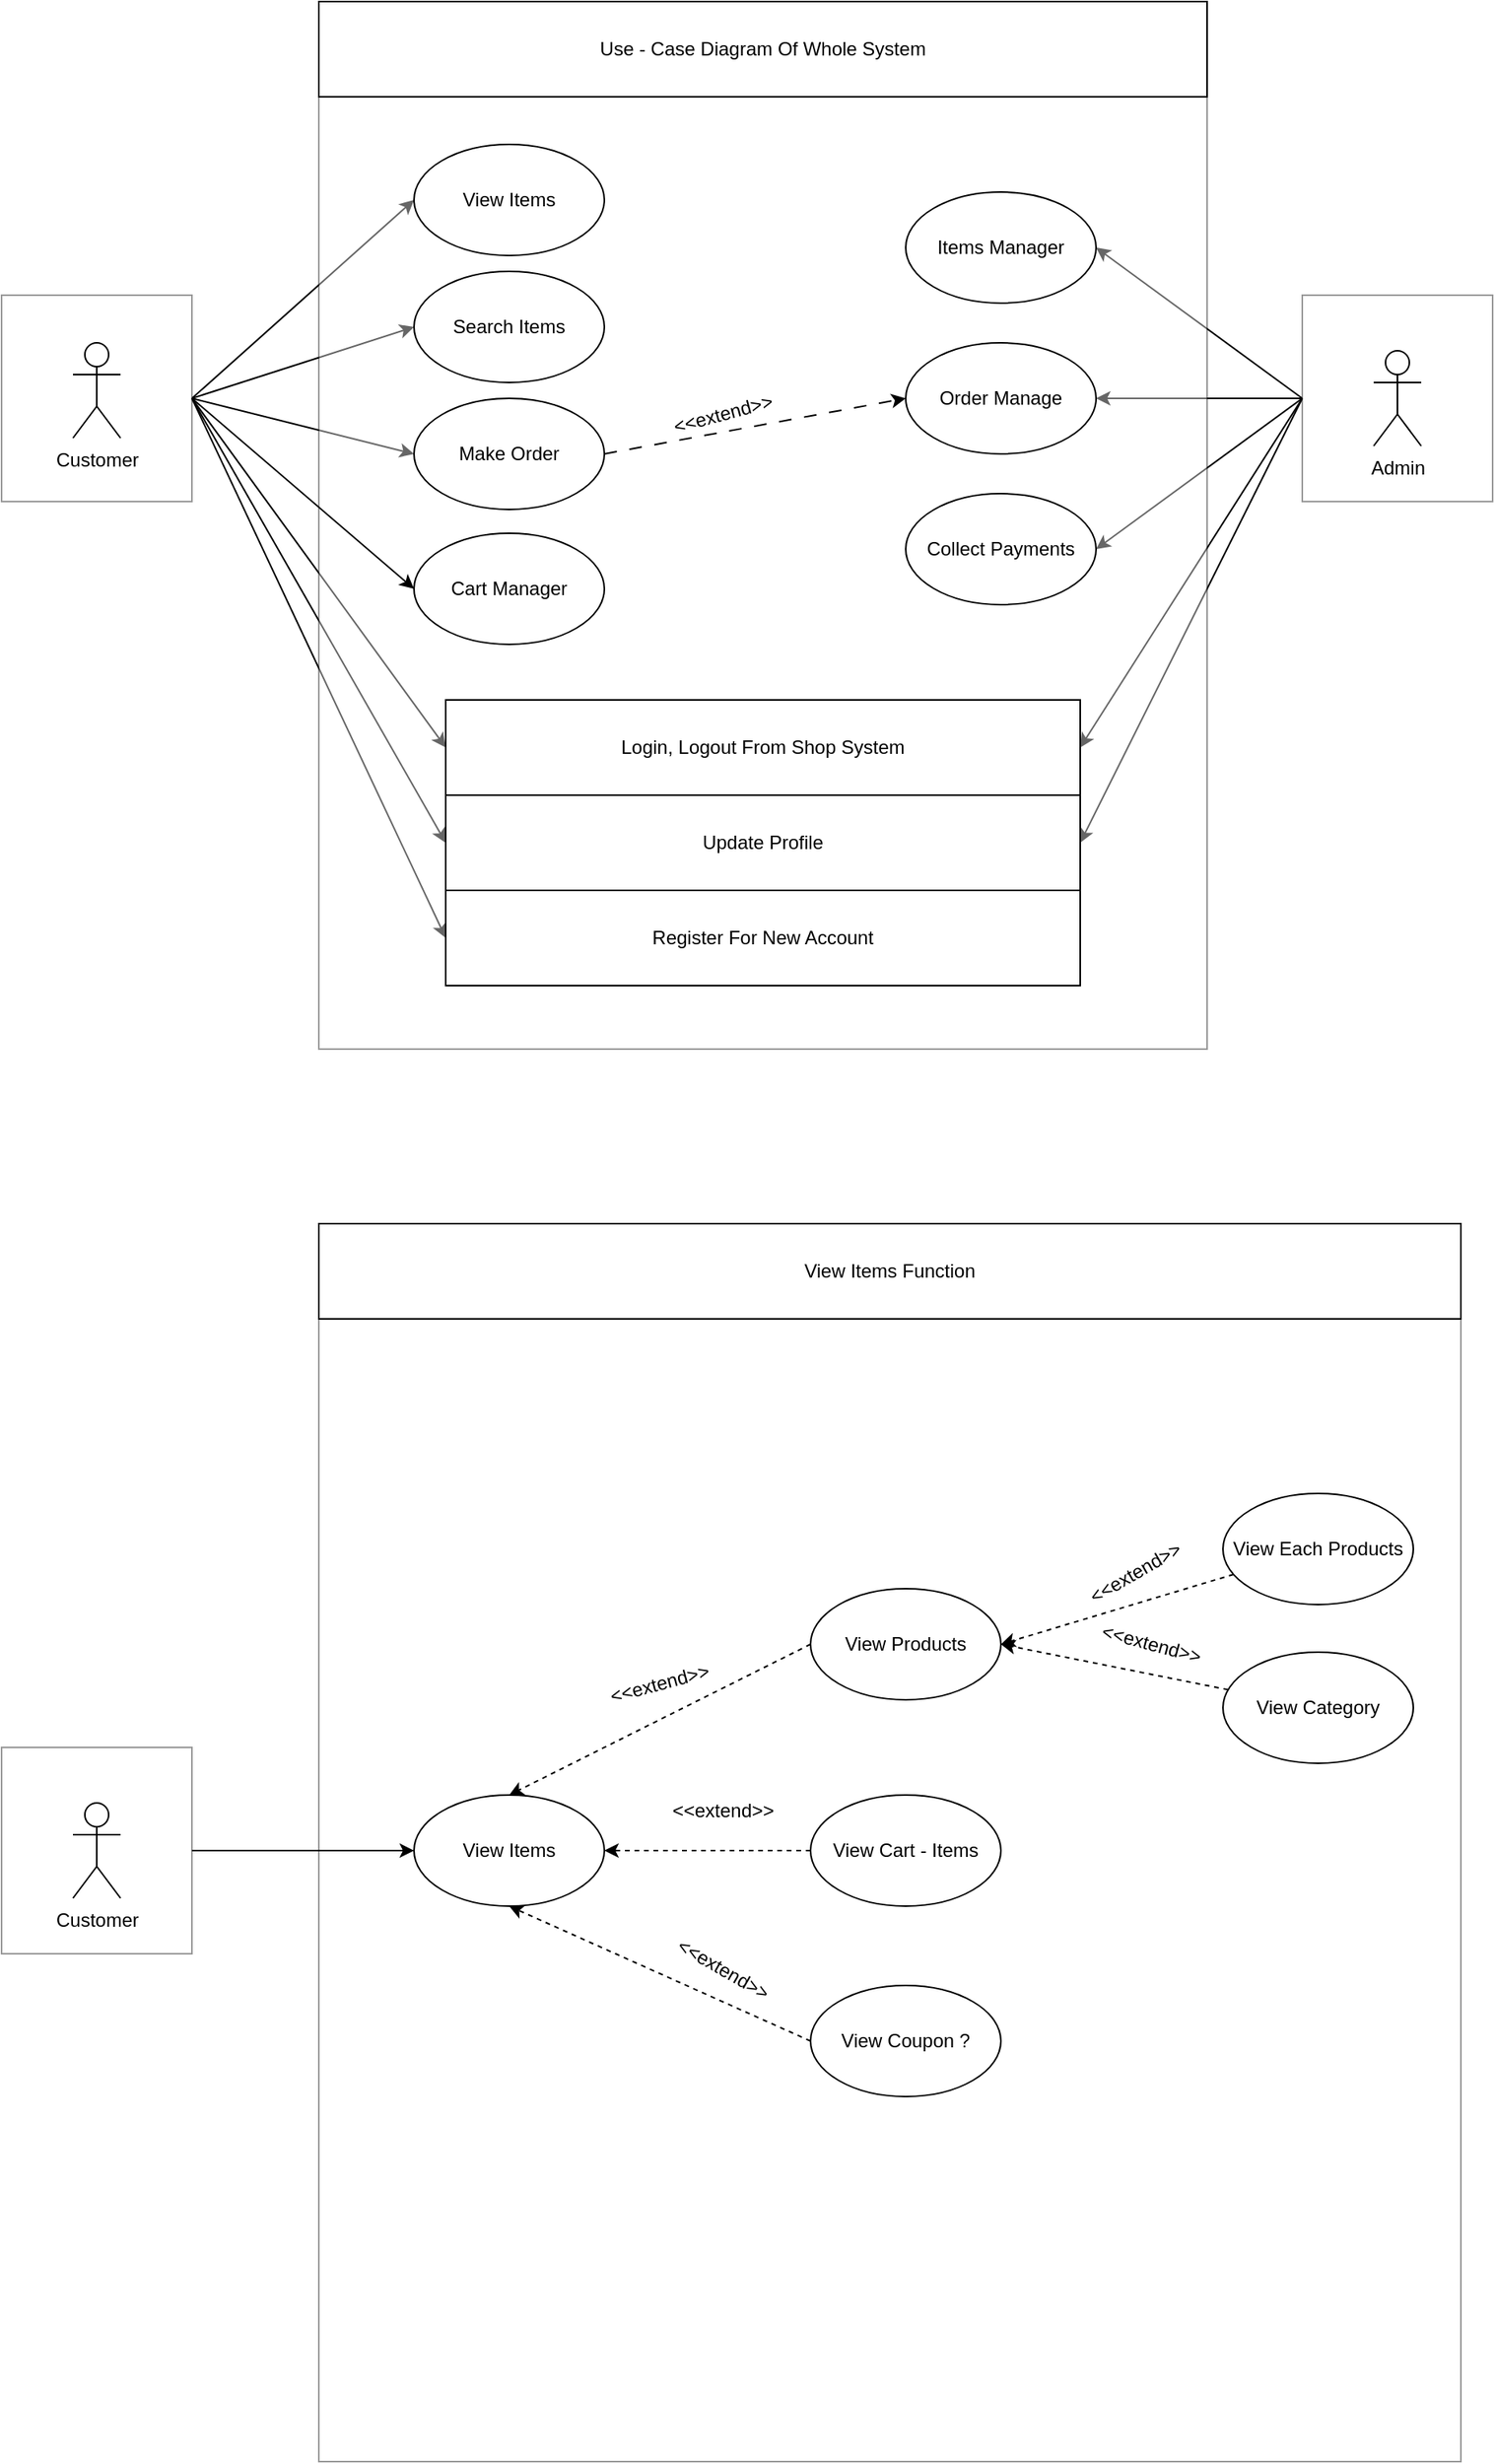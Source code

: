 <mxfile version="21.7.5" type="github">
  <diagram name="Page-1" id="0Hc2ZSXkxQ6GikdhPmCp">
    <mxGraphModel dx="3567" dy="1820" grid="1" gridSize="10" guides="1" tooltips="1" connect="1" arrows="1" fold="1" page="1" pageScale="1" pageWidth="850" pageHeight="1100" math="0" shadow="0">
      <root>
        <mxCell id="0" />
        <mxCell id="1" parent="0" />
        <mxCell id="q5C7g-lwRiDyIhiuwjWe-39" style="rounded=0;orthogonalLoop=1;jettySize=auto;html=1;entryX=1;entryY=0.5;entryDx=0;entryDy=0;exitX=0;exitY=0.5;exitDx=0;exitDy=0;" parent="1" source="q5C7g-lwRiDyIhiuwjWe-14" target="q5C7g-lwRiDyIhiuwjWe-26" edge="1">
          <mxGeometry relative="1" as="geometry" />
        </mxCell>
        <mxCell id="q5C7g-lwRiDyIhiuwjWe-40" style="rounded=0;orthogonalLoop=1;jettySize=auto;html=1;entryX=1;entryY=0.5;entryDx=0;entryDy=0;" parent="1" source="q5C7g-lwRiDyIhiuwjWe-14" target="q5C7g-lwRiDyIhiuwjWe-27" edge="1">
          <mxGeometry relative="1" as="geometry" />
        </mxCell>
        <mxCell id="q5C7g-lwRiDyIhiuwjWe-41" style="rounded=0;orthogonalLoop=1;jettySize=auto;html=1;entryX=1;entryY=0.5;entryDx=0;entryDy=0;exitX=0;exitY=0.5;exitDx=0;exitDy=0;" parent="1" source="q5C7g-lwRiDyIhiuwjWe-14" target="q5C7g-lwRiDyIhiuwjWe-28" edge="1">
          <mxGeometry relative="1" as="geometry" />
        </mxCell>
        <mxCell id="q5C7g-lwRiDyIhiuwjWe-53" style="rounded=0;orthogonalLoop=1;jettySize=auto;html=1;entryX=1;entryY=0.5;entryDx=0;entryDy=0;exitX=0;exitY=0.5;exitDx=0;exitDy=0;" parent="1" source="q5C7g-lwRiDyIhiuwjWe-14" target="q5C7g-lwRiDyIhiuwjWe-46" edge="1">
          <mxGeometry relative="1" as="geometry" />
        </mxCell>
        <mxCell id="q5C7g-lwRiDyIhiuwjWe-54" style="rounded=0;orthogonalLoop=1;jettySize=auto;html=1;entryX=1;entryY=0.5;entryDx=0;entryDy=0;exitX=0;exitY=0.5;exitDx=0;exitDy=0;" parent="1" source="q5C7g-lwRiDyIhiuwjWe-14" target="q5C7g-lwRiDyIhiuwjWe-47" edge="1">
          <mxGeometry relative="1" as="geometry" />
        </mxCell>
        <mxCell id="q5C7g-lwRiDyIhiuwjWe-14" value="" style="rounded=0;whiteSpace=wrap;html=1;opacity=40;" parent="1" vertex="1">
          <mxGeometry x="900" y="365" width="120" height="130" as="geometry" />
        </mxCell>
        <mxCell id="q5C7g-lwRiDyIhiuwjWe-15" style="rounded=0;orthogonalLoop=1;jettySize=auto;html=1;exitX=1;exitY=0.5;exitDx=0;exitDy=0;entryX=0;entryY=0.5;entryDx=0;entryDy=0;" parent="1" source="q5C7g-lwRiDyIhiuwjWe-13" target="q5C7g-lwRiDyIhiuwjWe-8" edge="1">
          <mxGeometry relative="1" as="geometry" />
        </mxCell>
        <mxCell id="q5C7g-lwRiDyIhiuwjWe-20" style="rounded=0;orthogonalLoop=1;jettySize=auto;html=1;entryX=0;entryY=0.5;entryDx=0;entryDy=0;exitX=1;exitY=0.5;exitDx=0;exitDy=0;" parent="1" source="q5C7g-lwRiDyIhiuwjWe-13" target="q5C7g-lwRiDyIhiuwjWe-17" edge="1">
          <mxGeometry relative="1" as="geometry">
            <mxPoint x="205" y="410" as="sourcePoint" />
          </mxGeometry>
        </mxCell>
        <mxCell id="q5C7g-lwRiDyIhiuwjWe-36" style="rounded=0;orthogonalLoop=1;jettySize=auto;html=1;entryX=0;entryY=0.5;entryDx=0;entryDy=0;exitX=1;exitY=0.5;exitDx=0;exitDy=0;" parent="1" source="q5C7g-lwRiDyIhiuwjWe-13" target="q5C7g-lwRiDyIhiuwjWe-34" edge="1">
          <mxGeometry relative="1" as="geometry" />
        </mxCell>
        <mxCell id="q5C7g-lwRiDyIhiuwjWe-50" style="rounded=0;orthogonalLoop=1;jettySize=auto;html=1;entryX=0;entryY=0.5;entryDx=0;entryDy=0;exitX=1;exitY=0.5;exitDx=0;exitDy=0;" parent="1" source="q5C7g-lwRiDyIhiuwjWe-13" target="q5C7g-lwRiDyIhiuwjWe-46" edge="1">
          <mxGeometry relative="1" as="geometry" />
        </mxCell>
        <mxCell id="q5C7g-lwRiDyIhiuwjWe-51" style="rounded=0;orthogonalLoop=1;jettySize=auto;html=1;entryX=0;entryY=0.5;entryDx=0;entryDy=0;exitX=1;exitY=0.5;exitDx=0;exitDy=0;" parent="1" source="q5C7g-lwRiDyIhiuwjWe-13" target="q5C7g-lwRiDyIhiuwjWe-47" edge="1">
          <mxGeometry relative="1" as="geometry" />
        </mxCell>
        <mxCell id="q5C7g-lwRiDyIhiuwjWe-52" style="rounded=0;orthogonalLoop=1;jettySize=auto;html=1;entryX=0;entryY=0.5;entryDx=0;entryDy=0;exitX=1;exitY=0.5;exitDx=0;exitDy=0;" parent="1" source="q5C7g-lwRiDyIhiuwjWe-13" target="q5C7g-lwRiDyIhiuwjWe-48" edge="1">
          <mxGeometry relative="1" as="geometry" />
        </mxCell>
        <mxCell id="q5C7g-lwRiDyIhiuwjWe-13" value="" style="rounded=0;whiteSpace=wrap;html=1;opacity=40;" parent="1" vertex="1">
          <mxGeometry x="80" y="365" width="120" height="130" as="geometry" />
        </mxCell>
        <mxCell id="q5C7g-lwRiDyIhiuwjWe-3" value="" style="rounded=0;whiteSpace=wrap;html=1;opacity=40;" parent="1" vertex="1">
          <mxGeometry x="280" y="240" width="560" height="600" as="geometry" />
        </mxCell>
        <mxCell id="q5C7g-lwRiDyIhiuwjWe-1" value="Customer" style="shape=umlActor;verticalLabelPosition=bottom;verticalAlign=top;html=1;outlineConnect=0;" parent="1" vertex="1">
          <mxGeometry x="125" y="395" width="30" height="60" as="geometry" />
        </mxCell>
        <mxCell id="q5C7g-lwRiDyIhiuwjWe-5" value="Admin" style="shape=umlActor;verticalLabelPosition=bottom;verticalAlign=top;html=1;outlineConnect=0;" parent="1" vertex="1">
          <mxGeometry x="945" y="400" width="30" height="60" as="geometry" />
        </mxCell>
        <mxCell id="q5C7g-lwRiDyIhiuwjWe-8" value="View Items" style="ellipse;whiteSpace=wrap;html=1;" parent="1" vertex="1">
          <mxGeometry x="340" y="270" width="120" height="70" as="geometry" />
        </mxCell>
        <mxCell id="q5C7g-lwRiDyIhiuwjWe-17" value="Search Items" style="ellipse;whiteSpace=wrap;html=1;" parent="1" vertex="1">
          <mxGeometry x="340" y="350" width="120" height="70" as="geometry" />
        </mxCell>
        <mxCell id="q5C7g-lwRiDyIhiuwjWe-18" value="Cart Manager" style="ellipse;whiteSpace=wrap;html=1;" parent="1" vertex="1">
          <mxGeometry x="340" y="515" width="120" height="70" as="geometry" />
        </mxCell>
        <mxCell id="q5C7g-lwRiDyIhiuwjWe-23" style="rounded=0;orthogonalLoop=1;jettySize=auto;html=1;exitX=1;exitY=0.5;exitDx=0;exitDy=0;entryX=0;entryY=0.5;entryDx=0;entryDy=0;" parent="1" source="q5C7g-lwRiDyIhiuwjWe-13" target="q5C7g-lwRiDyIhiuwjWe-18" edge="1">
          <mxGeometry relative="1" as="geometry">
            <mxPoint x="200" y="480" as="sourcePoint" />
            <mxPoint x="340" y="390" as="targetPoint" />
          </mxGeometry>
        </mxCell>
        <mxCell id="q5C7g-lwRiDyIhiuwjWe-26" value="Items Manager" style="ellipse;whiteSpace=wrap;html=1;" parent="1" vertex="1">
          <mxGeometry x="650" y="300" width="120" height="70" as="geometry" />
        </mxCell>
        <mxCell id="q5C7g-lwRiDyIhiuwjWe-27" value="Order Manage" style="ellipse;whiteSpace=wrap;html=1;" parent="1" vertex="1">
          <mxGeometry x="650" y="395" width="120" height="70" as="geometry" />
        </mxCell>
        <mxCell id="q5C7g-lwRiDyIhiuwjWe-28" value="Collect Payments" style="ellipse;whiteSpace=wrap;html=1;" parent="1" vertex="1">
          <mxGeometry x="650" y="490" width="120" height="70" as="geometry" />
        </mxCell>
        <mxCell id="q5C7g-lwRiDyIhiuwjWe-44" style="rounded=0;orthogonalLoop=1;jettySize=auto;html=1;dashed=1;dashPattern=8 8;entryX=0;entryY=0.5;entryDx=0;entryDy=0;exitX=1;exitY=0.5;exitDx=0;exitDy=0;" parent="1" source="q5C7g-lwRiDyIhiuwjWe-34" target="q5C7g-lwRiDyIhiuwjWe-27" edge="1">
          <mxGeometry relative="1" as="geometry" />
        </mxCell>
        <mxCell id="q5C7g-lwRiDyIhiuwjWe-34" value="Make Order" style="ellipse;whiteSpace=wrap;html=1;" parent="1" vertex="1">
          <mxGeometry x="340" y="430" width="120" height="70" as="geometry" />
        </mxCell>
        <mxCell id="q5C7g-lwRiDyIhiuwjWe-45" value="&amp;lt;&amp;lt;extend&amp;gt;&amp;gt;" style="text;html=1;strokeColor=none;fillColor=none;align=center;verticalAlign=middle;whiteSpace=wrap;rounded=0;direction=south;rotation=-15;" parent="1" vertex="1">
          <mxGeometry x="520" y="410" width="30" height="60" as="geometry" />
        </mxCell>
        <mxCell id="q5C7g-lwRiDyIhiuwjWe-46" value="Login, Logout From Shop System" style="rounded=0;whiteSpace=wrap;html=1;" parent="1" vertex="1">
          <mxGeometry x="360" y="620" width="400" height="60" as="geometry" />
        </mxCell>
        <mxCell id="q5C7g-lwRiDyIhiuwjWe-47" value="Update Profile" style="rounded=0;whiteSpace=wrap;html=1;" parent="1" vertex="1">
          <mxGeometry x="360" y="680" width="400" height="60" as="geometry" />
        </mxCell>
        <mxCell id="q5C7g-lwRiDyIhiuwjWe-48" value="Register For New Account" style="rounded=0;whiteSpace=wrap;html=1;" parent="1" vertex="1">
          <mxGeometry x="360" y="740" width="400" height="60" as="geometry" />
        </mxCell>
        <mxCell id="q5C7g-lwRiDyIhiuwjWe-56" value="Use - Case Diagram Of Whole System" style="rounded=0;whiteSpace=wrap;html=1;" parent="1" vertex="1">
          <mxGeometry x="280" y="180" width="560" height="60" as="geometry" />
        </mxCell>
        <mxCell id="S2lK1irbdkIM5nG1B2_A-1" value="" style="rounded=0;whiteSpace=wrap;html=1;opacity=40;" parent="1" vertex="1">
          <mxGeometry x="280" y="1010" width="720" height="720" as="geometry" />
        </mxCell>
        <mxCell id="S2lK1irbdkIM5nG1B2_A-2" value="View Items Function" style="rounded=0;whiteSpace=wrap;html=1;" parent="1" vertex="1">
          <mxGeometry x="280" y="950" width="720" height="60" as="geometry" />
        </mxCell>
        <mxCell id="S2lK1irbdkIM5nG1B2_A-7" style="edgeStyle=orthogonalEdgeStyle;rounded=0;orthogonalLoop=1;jettySize=auto;html=1;" parent="1" source="S2lK1irbdkIM5nG1B2_A-3" target="S2lK1irbdkIM5nG1B2_A-5" edge="1">
          <mxGeometry relative="1" as="geometry" />
        </mxCell>
        <mxCell id="S2lK1irbdkIM5nG1B2_A-3" value="" style="rounded=0;whiteSpace=wrap;html=1;opacity=40;" parent="1" vertex="1">
          <mxGeometry x="80" y="1280" width="120" height="130" as="geometry" />
        </mxCell>
        <mxCell id="S2lK1irbdkIM5nG1B2_A-4" value="Customer" style="shape=umlActor;verticalLabelPosition=bottom;verticalAlign=top;html=1;outlineConnect=0;" parent="1" vertex="1">
          <mxGeometry x="125" y="1315" width="30" height="60" as="geometry" />
        </mxCell>
        <mxCell id="S2lK1irbdkIM5nG1B2_A-5" value="View Items" style="ellipse;whiteSpace=wrap;html=1;" parent="1" vertex="1">
          <mxGeometry x="340" y="1310" width="120" height="70" as="geometry" />
        </mxCell>
        <mxCell id="S2lK1irbdkIM5nG1B2_A-20" style="rounded=0;orthogonalLoop=1;jettySize=auto;html=1;entryX=1;entryY=0.5;entryDx=0;entryDy=0;exitX=0;exitY=0.5;exitDx=0;exitDy=0;dashed=1;" parent="1" source="S2lK1irbdkIM5nG1B2_A-9" edge="1">
          <mxGeometry relative="1" as="geometry">
            <mxPoint x="542.3" y="1207.228" as="sourcePoint" />
            <mxPoint x="400" y="1310" as="targetPoint" />
          </mxGeometry>
        </mxCell>
        <mxCell id="S2lK1irbdkIM5nG1B2_A-9" value="View Products" style="ellipse;whiteSpace=wrap;html=1;" parent="1" vertex="1">
          <mxGeometry x="590" y="1180" width="120" height="70" as="geometry" />
        </mxCell>
        <mxCell id="S2lK1irbdkIM5nG1B2_A-22" style="rounded=0;orthogonalLoop=1;jettySize=auto;html=1;entryX=1;entryY=0.5;entryDx=0;entryDy=0;exitX=0;exitY=0.5;exitDx=0;exitDy=0;dashed=1;" parent="1" source="S2lK1irbdkIM5nG1B2_A-11" target="S2lK1irbdkIM5nG1B2_A-5" edge="1">
          <mxGeometry relative="1" as="geometry" />
        </mxCell>
        <mxCell id="S2lK1irbdkIM5nG1B2_A-11" value="View Cart - Items" style="ellipse;whiteSpace=wrap;html=1;" parent="1" vertex="1">
          <mxGeometry x="590" y="1310" width="120" height="70" as="geometry" />
        </mxCell>
        <mxCell id="S2lK1irbdkIM5nG1B2_A-21" style="rounded=0;orthogonalLoop=1;jettySize=auto;html=1;entryX=0.5;entryY=1;entryDx=0;entryDy=0;exitX=0;exitY=0.5;exitDx=0;exitDy=0;dashed=1;" parent="1" source="S2lK1irbdkIM5nG1B2_A-12" target="S2lK1irbdkIM5nG1B2_A-5" edge="1">
          <mxGeometry relative="1" as="geometry" />
        </mxCell>
        <mxCell id="S2lK1irbdkIM5nG1B2_A-12" value="View Coupon ?" style="ellipse;whiteSpace=wrap;html=1;" parent="1" vertex="1">
          <mxGeometry x="590" y="1430" width="120" height="70" as="geometry" />
        </mxCell>
        <mxCell id="aYBez-xFLwSCWmGJiX5v-5" style="rounded=0;orthogonalLoop=1;jettySize=auto;html=1;entryX=1;entryY=0.5;entryDx=0;entryDy=0;dashed=1;" edge="1" parent="1" source="aYBez-xFLwSCWmGJiX5v-1" target="S2lK1irbdkIM5nG1B2_A-9">
          <mxGeometry relative="1" as="geometry" />
        </mxCell>
        <mxCell id="aYBez-xFLwSCWmGJiX5v-1" value="View Category" style="ellipse;whiteSpace=wrap;html=1;" vertex="1" parent="1">
          <mxGeometry x="850" y="1220" width="120" height="70" as="geometry" />
        </mxCell>
        <mxCell id="aYBez-xFLwSCWmGJiX5v-4" style="rounded=0;orthogonalLoop=1;jettySize=auto;html=1;entryX=1;entryY=0.5;entryDx=0;entryDy=0;dashed=1;" edge="1" parent="1" source="aYBez-xFLwSCWmGJiX5v-2" target="S2lK1irbdkIM5nG1B2_A-9">
          <mxGeometry relative="1" as="geometry" />
        </mxCell>
        <mxCell id="aYBez-xFLwSCWmGJiX5v-2" value="View Each Products" style="ellipse;whiteSpace=wrap;html=1;" vertex="1" parent="1">
          <mxGeometry x="850" y="1120" width="120" height="70" as="geometry" />
        </mxCell>
        <mxCell id="aYBez-xFLwSCWmGJiX5v-6" value="&amp;lt;&amp;lt;extend&amp;gt;&amp;gt;" style="text;html=1;strokeColor=none;fillColor=none;align=center;verticalAlign=middle;whiteSpace=wrap;rounded=0;direction=south;rotation=-15;" vertex="1" parent="1">
          <mxGeometry x="480" y="1210" width="30" height="60" as="geometry" />
        </mxCell>
        <mxCell id="aYBez-xFLwSCWmGJiX5v-8" value="&amp;lt;&amp;lt;extend&amp;gt;&amp;gt;" style="text;html=1;strokeColor=none;fillColor=none;align=center;verticalAlign=middle;whiteSpace=wrap;rounded=0;direction=south;rotation=0;" vertex="1" parent="1">
          <mxGeometry x="520" y="1290" width="30" height="60" as="geometry" />
        </mxCell>
        <mxCell id="aYBez-xFLwSCWmGJiX5v-9" value="&amp;lt;&amp;lt;extend&amp;gt;&amp;gt;" style="text;html=1;strokeColor=none;fillColor=none;align=center;verticalAlign=middle;whiteSpace=wrap;rounded=0;direction=south;rotation=30;" vertex="1" parent="1">
          <mxGeometry x="520" y="1390" width="30" height="60" as="geometry" />
        </mxCell>
        <mxCell id="aYBez-xFLwSCWmGJiX5v-10" value="&amp;lt;&amp;lt;extend&amp;gt;&amp;gt;" style="text;html=1;strokeColor=none;fillColor=none;align=center;verticalAlign=middle;whiteSpace=wrap;rounded=0;direction=south;rotation=-30;" vertex="1" parent="1">
          <mxGeometry x="780" y="1140" width="30" height="60" as="geometry" />
        </mxCell>
        <mxCell id="aYBez-xFLwSCWmGJiX5v-11" value="&amp;lt;&amp;lt;extend&amp;gt;&amp;gt;" style="text;html=1;strokeColor=none;fillColor=none;align=center;verticalAlign=middle;whiteSpace=wrap;rounded=0;direction=south;rotation=15;" vertex="1" parent="1">
          <mxGeometry x="790" y="1185" width="30" height="60" as="geometry" />
        </mxCell>
      </root>
    </mxGraphModel>
  </diagram>
</mxfile>
